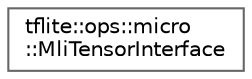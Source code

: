 digraph "Graphical Class Hierarchy"
{
 // LATEX_PDF_SIZE
  bgcolor="transparent";
  edge [fontname=Helvetica,fontsize=10,labelfontname=Helvetica,labelfontsize=10];
  node [fontname=Helvetica,fontsize=10,shape=box,height=0.2,width=0.4];
  rankdir="LR";
  Node0 [id="Node000000",label="tflite::ops::micro\l::MliTensorInterface",height=0.2,width=0.4,color="grey40", fillcolor="white", style="filled",URL="$classtflite_1_1ops_1_1micro_1_1_mli_tensor_interface.html",tooltip=" "];
}
